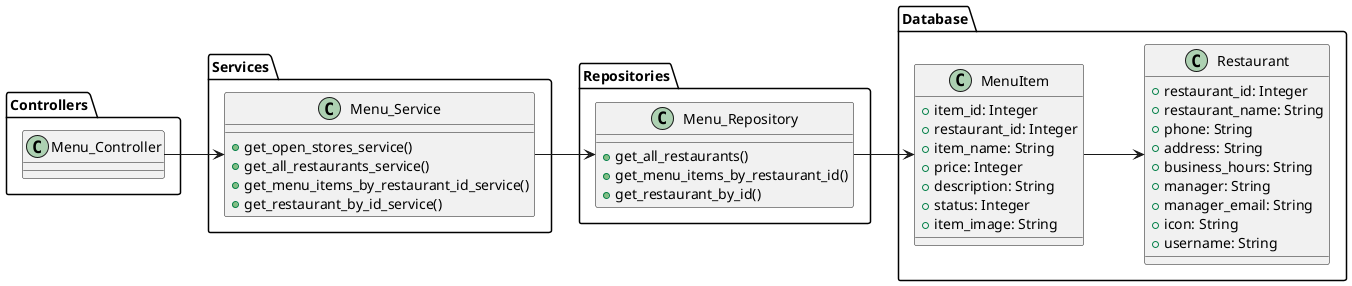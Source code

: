 ' 菜單模組類別圖
@startuml Menu_Module
left to right direction

package "Controllers" {
    class Menu_Controller
}

package "Services" {
    class Menu_Service {
        +get_open_stores_service()
        +get_all_restaurants_service()
        +get_menu_items_by_restaurant_id_service()
        +get_restaurant_by_id_service()
    }
}

package "Repositories" {
    class Menu_Repository {
        +get_all_restaurants()
        +get_menu_items_by_restaurant_id()
        +get_restaurant_by_id()
    }
}

package "Database" {
    class MenuItem {
        +item_id: Integer
        +restaurant_id: Integer
        +item_name: String
        +price: Integer
        +description: String
        +status: Integer
        +item_image: String
    }
    class Restaurant {
        +restaurant_id: Integer
        +restaurant_name: String
        +phone: String
        +address: String
        +business_hours: String
        +manager: String
        +manager_email: String
        +icon: String
        +username: String
    }
}

Menu_Controller --> Menu_Service
Menu_Service --> Menu_Repository
Menu_Repository --> MenuItem
MenuItem --> Restaurant

@enduml